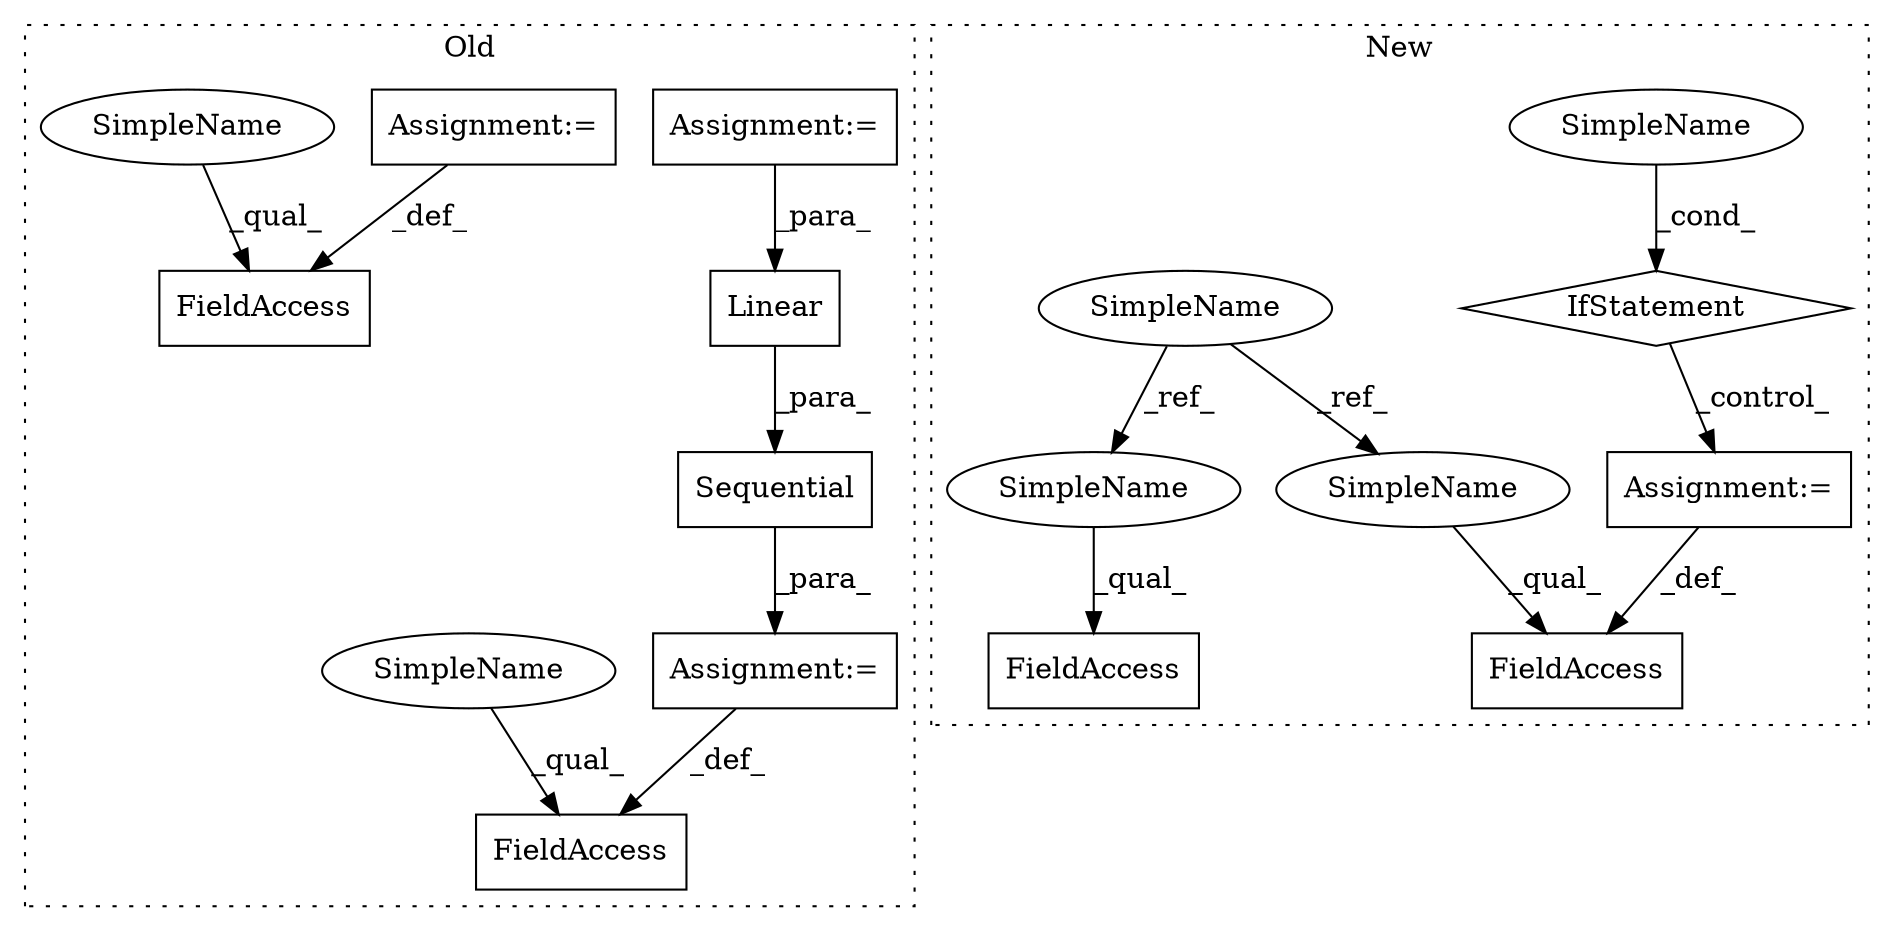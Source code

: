digraph G {
subgraph cluster0 {
1 [label="Sequential" a="32" s="783,863" l="11,1" shape="box"];
5 [label="Assignment:=" a="7" s="779" l="1" shape="box"];
7 [label="FieldAccess" a="22" s="763" l="16" shape="box"];
9 [label="FieldAccess" a="22" s="659" l="12" shape="box"];
10 [label="Assignment:=" a="7" s="671" l="1" shape="box"];
12 [label="Linear" a="32" s="797,849" l="7,1" shape="box"];
13 [label="Assignment:=" a="7" s="739" l="1" shape="box"];
16 [label="SimpleName" a="42" s="763" l="4" shape="ellipse"];
17 [label="SimpleName" a="42" s="659" l="4" shape="ellipse"];
label = "Old";
style="dotted";
}
subgraph cluster1 {
2 [label="IfStatement" a="25" s="3463,3486" l="4,2" shape="diamond"];
3 [label="Assignment:=" a="7" s="3516" l="1" shape="box"];
4 [label="SimpleName" a="42" s="" l="" shape="ellipse"];
6 [label="FieldAccess" a="22" s="3496" l="20" shape="box"];
8 [label="SimpleName" a="42" s="2941" l="4" shape="ellipse"];
11 [label="FieldAccess" a="22" s="3258" l="13" shape="box"];
14 [label="SimpleName" a="42" s="3258" l="4" shape="ellipse"];
15 [label="SimpleName" a="42" s="3496" l="4" shape="ellipse"];
label = "New";
style="dotted";
}
1 -> 5 [label="_para_"];
2 -> 3 [label="_control_"];
3 -> 6 [label="_def_"];
4 -> 2 [label="_cond_"];
5 -> 7 [label="_def_"];
8 -> 14 [label="_ref_"];
8 -> 15 [label="_ref_"];
10 -> 9 [label="_def_"];
12 -> 1 [label="_para_"];
13 -> 12 [label="_para_"];
14 -> 11 [label="_qual_"];
15 -> 6 [label="_qual_"];
16 -> 7 [label="_qual_"];
17 -> 9 [label="_qual_"];
}